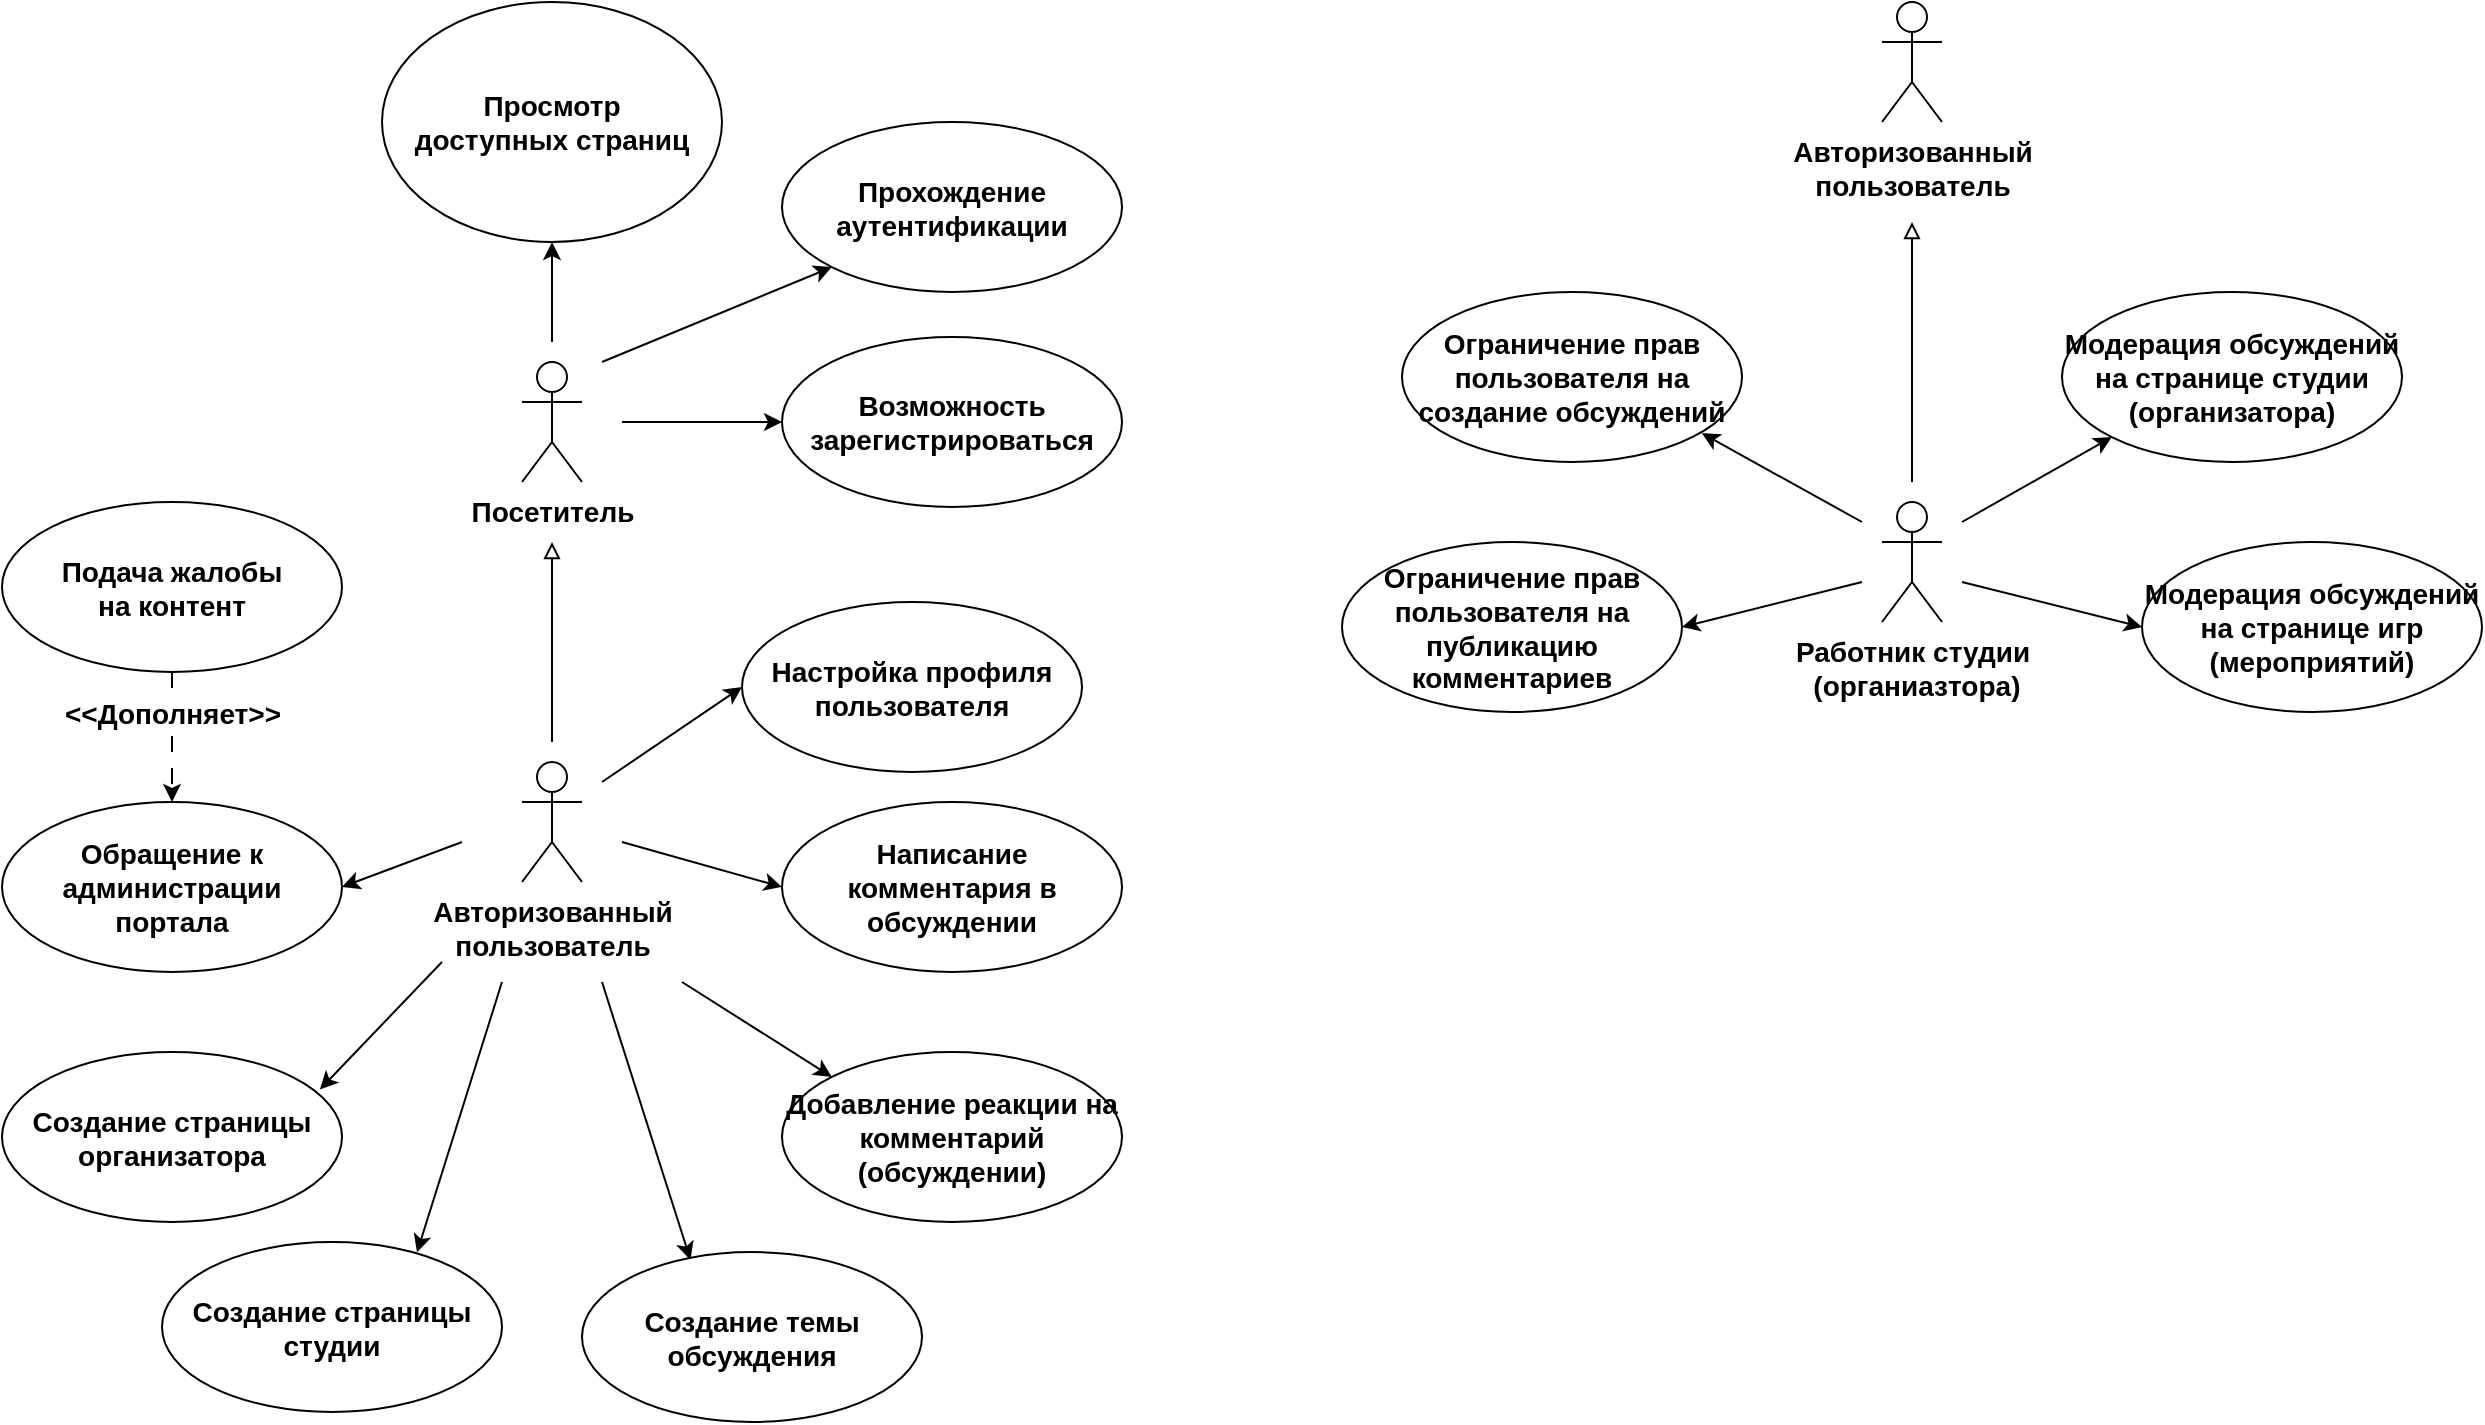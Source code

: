 <mxfile version="27.0.2">
  <diagram name="Страница — 1" id="YpcRYYn0DYfxFPPNS0pG">
    <mxGraphModel dx="2252" dy="828" grid="1" gridSize="10" guides="1" tooltips="1" connect="1" arrows="1" fold="1" page="1" pageScale="1" pageWidth="827" pageHeight="1169" math="0" shadow="0">
      <root>
        <mxCell id="0" />
        <mxCell id="1" parent="0" />
        <mxCell id="Nox9GVhglAXxj7asT37l-6" style="rounded=0;orthogonalLoop=1;jettySize=auto;html=1;entryX=0.5;entryY=1;entryDx=0;entryDy=0;" parent="1" target="Nox9GVhglAXxj7asT37l-5" edge="1">
          <mxGeometry relative="1" as="geometry">
            <mxPoint x="-505" y="190" as="sourcePoint" />
          </mxGeometry>
        </mxCell>
        <mxCell id="Nox9GVhglAXxj7asT37l-8" style="rounded=0;orthogonalLoop=1;jettySize=auto;html=1;entryX=0;entryY=0.5;entryDx=0;entryDy=0;" parent="1" target="Nox9GVhglAXxj7asT37l-7" edge="1">
          <mxGeometry relative="1" as="geometry">
            <mxPoint x="-470" y="230" as="sourcePoint" />
          </mxGeometry>
        </mxCell>
        <mxCell id="wxCVGypFrNnkMV9-Y0Sd-2" style="rounded=0;orthogonalLoop=1;jettySize=auto;html=1;entryX=0;entryY=1;entryDx=0;entryDy=0;" edge="1" parent="1" target="wxCVGypFrNnkMV9-Y0Sd-1">
          <mxGeometry relative="1" as="geometry">
            <mxPoint x="-480" y="200" as="sourcePoint" />
          </mxGeometry>
        </mxCell>
        <mxCell id="Nox9GVhglAXxj7asT37l-1" value="Посетитель" style="shape=umlActor;verticalLabelPosition=bottom;verticalAlign=top;html=1;outlineConnect=0;fontSize=14;fontStyle=1" parent="1" vertex="1">
          <mxGeometry x="-520" y="200" width="30" height="60" as="geometry" />
        </mxCell>
        <mxCell id="Nox9GVhglAXxj7asT37l-5" value="Просмотр&lt;div&gt;доступных страниц&lt;/div&gt;" style="ellipse;whiteSpace=wrap;html=1;fontSize=14;fontStyle=1" parent="1" vertex="1">
          <mxGeometry x="-590" y="20" width="170" height="120" as="geometry" />
        </mxCell>
        <mxCell id="Nox9GVhglAXxj7asT37l-7" value="Возможность&lt;div&gt;зарегистрироваться&lt;/div&gt;" style="ellipse;whiteSpace=wrap;html=1;fontSize=14;fontStyle=1" parent="1" vertex="1">
          <mxGeometry x="-390" y="187.5" width="170" height="85" as="geometry" />
        </mxCell>
        <mxCell id="Nox9GVhglAXxj7asT37l-11" style="rounded=0;orthogonalLoop=1;jettySize=auto;html=1;endArrow=block;endFill=0;" parent="1" edge="1">
          <mxGeometry relative="1" as="geometry">
            <mxPoint x="-505" y="390" as="sourcePoint" />
            <mxPoint x="-505" y="290" as="targetPoint" />
          </mxGeometry>
        </mxCell>
        <mxCell id="Nox9GVhglAXxj7asT37l-32" style="rounded=0;orthogonalLoop=1;jettySize=auto;html=1;entryX=0;entryY=0.5;entryDx=0;entryDy=0;" parent="1" target="Nox9GVhglAXxj7asT37l-12" edge="1">
          <mxGeometry relative="1" as="geometry">
            <mxPoint x="-480" y="410" as="sourcePoint" />
          </mxGeometry>
        </mxCell>
        <mxCell id="rq-agdoUuukHoPaK4YFO-3" style="rounded=0;orthogonalLoop=1;jettySize=auto;html=1;entryX=0;entryY=0;entryDx=0;entryDy=0;" parent="1" target="Nox9GVhglAXxj7asT37l-17" edge="1">
          <mxGeometry relative="1" as="geometry">
            <mxPoint x="-440" y="510" as="sourcePoint" />
          </mxGeometry>
        </mxCell>
        <mxCell id="rq-agdoUuukHoPaK4YFO-4" style="rounded=0;orthogonalLoop=1;jettySize=auto;html=1;entryX=0;entryY=0.5;entryDx=0;entryDy=0;" parent="1" target="Nox9GVhglAXxj7asT37l-18" edge="1">
          <mxGeometry relative="1" as="geometry">
            <mxPoint x="-470" y="440" as="sourcePoint" />
          </mxGeometry>
        </mxCell>
        <mxCell id="Nox9GVhglAXxj7asT37l-9" value="Авторизованный&lt;div&gt;пользователь&lt;/div&gt;" style="shape=umlActor;verticalLabelPosition=bottom;verticalAlign=top;html=1;outlineConnect=0;fontSize=14;fontStyle=1" parent="1" vertex="1">
          <mxGeometry x="-520" y="400" width="30" height="60" as="geometry" />
        </mxCell>
        <mxCell id="Nox9GVhglAXxj7asT37l-12" value="Настройка профиля&lt;div&gt;пользователя&lt;/div&gt;" style="ellipse;whiteSpace=wrap;html=1;fontSize=14;fontStyle=1" parent="1" vertex="1">
          <mxGeometry x="-410" y="320" width="170" height="85" as="geometry" />
        </mxCell>
        <mxCell id="Nox9GVhglAXxj7asT37l-13" value="Подача жалобы&lt;div&gt;на контент&lt;/div&gt;" style="ellipse;whiteSpace=wrap;html=1;fontSize=14;fontStyle=1" parent="1" vertex="1">
          <mxGeometry x="-780" y="270" width="170" height="85" as="geometry" />
        </mxCell>
        <mxCell id="Nox9GVhglAXxj7asT37l-14" value="Обращение к администрации портала" style="ellipse;whiteSpace=wrap;html=1;fontSize=14;fontStyle=1" parent="1" vertex="1">
          <mxGeometry x="-780" y="420" width="170" height="85" as="geometry" />
        </mxCell>
        <mxCell id="Nox9GVhglAXxj7asT37l-15" value="Создание страницы студии" style="ellipse;whiteSpace=wrap;html=1;fontSize=14;fontStyle=1" parent="1" vertex="1">
          <mxGeometry x="-700" y="640" width="170" height="85" as="geometry" />
        </mxCell>
        <mxCell id="Nox9GVhglAXxj7asT37l-17" value="Добавление реакции на комментарий (обсуждении)" style="ellipse;whiteSpace=wrap;html=1;fontSize=14;fontStyle=1" parent="1" vertex="1">
          <mxGeometry x="-390" y="545" width="170" height="85" as="geometry" />
        </mxCell>
        <mxCell id="Nox9GVhglAXxj7asT37l-18" value="Написание комментария в обсуждении" style="ellipse;whiteSpace=wrap;html=1;fontSize=14;fontStyle=1" parent="1" vertex="1">
          <mxGeometry x="-390" y="420" width="170" height="85" as="geometry" />
        </mxCell>
        <mxCell id="Nox9GVhglAXxj7asT37l-19" value="Создание страницы организатора" style="ellipse;whiteSpace=wrap;html=1;fontSize=14;fontStyle=1" parent="1" vertex="1">
          <mxGeometry x="-780" y="545" width="170" height="85" as="geometry" />
        </mxCell>
        <mxCell id="jyXeXl46rUH5Mm83_vD5-4" style="edgeStyle=orthogonalEdgeStyle;rounded=0;orthogonalLoop=1;jettySize=auto;html=1;endArrow=block;endFill=0;" parent="1" edge="1">
          <mxGeometry relative="1" as="geometry">
            <mxPoint x="175" y="260" as="sourcePoint" />
            <mxPoint x="175" y="130" as="targetPoint" />
          </mxGeometry>
        </mxCell>
        <mxCell id="wxCVGypFrNnkMV9-Y0Sd-11" style="rounded=0;orthogonalLoop=1;jettySize=auto;html=1;entryX=1;entryY=0.5;entryDx=0;entryDy=0;" edge="1" parent="1" target="Nox9GVhglAXxj7asT37l-42">
          <mxGeometry relative="1" as="geometry">
            <mxPoint x="150" y="310" as="sourcePoint" />
          </mxGeometry>
        </mxCell>
        <mxCell id="wxCVGypFrNnkMV9-Y0Sd-12" style="rounded=0;orthogonalLoop=1;jettySize=auto;html=1;entryX=0.882;entryY=0.831;entryDx=0;entryDy=0;entryPerimeter=0;" edge="1" parent="1" target="Nox9GVhglAXxj7asT37l-43">
          <mxGeometry relative="1" as="geometry">
            <mxPoint x="150" y="280" as="sourcePoint" />
          </mxGeometry>
        </mxCell>
        <mxCell id="wxCVGypFrNnkMV9-Y0Sd-13" style="rounded=0;orthogonalLoop=1;jettySize=auto;html=1;entryX=0;entryY=1;entryDx=0;entryDy=0;" edge="1" parent="1" target="Nox9GVhglAXxj7asT37l-39">
          <mxGeometry relative="1" as="geometry">
            <mxPoint x="200" y="280" as="sourcePoint" />
          </mxGeometry>
        </mxCell>
        <mxCell id="wxCVGypFrNnkMV9-Y0Sd-14" style="rounded=0;orthogonalLoop=1;jettySize=auto;html=1;entryX=0;entryY=0.5;entryDx=0;entryDy=0;" edge="1" parent="1" target="Nox9GVhglAXxj7asT37l-41">
          <mxGeometry relative="1" as="geometry">
            <mxPoint x="200" y="310" as="sourcePoint" />
          </mxGeometry>
        </mxCell>
        <mxCell id="Nox9GVhglAXxj7asT37l-34" value="&lt;div&gt;Работник студии&lt;/div&gt;&lt;div&gt;&amp;nbsp;(&lt;span style=&quot;background-color: transparent; color: light-dark(rgb(0, 0, 0), rgb(255, 255, 255));&quot;&gt;органиазтора&lt;/span&gt;&lt;span style=&quot;background-color: transparent; color: light-dark(rgb(0, 0, 0), rgb(255, 255, 255));&quot;&gt;)&lt;/span&gt;&lt;/div&gt;" style="shape=umlActor;verticalLabelPosition=bottom;verticalAlign=top;html=1;outlineConnect=0;fontSize=14;fontStyle=1" parent="1" vertex="1">
          <mxGeometry x="160" y="270" width="30" height="60" as="geometry" />
        </mxCell>
        <mxCell id="Nox9GVhglAXxj7asT37l-39" value="Модерация обсуждений на странице студии (организатора)&lt;span style=&quot;color: rgba(0, 0, 0, 0); font-family: monospace; font-size: 0px; font-weight: 400; text-align: start; text-wrap-mode: nowrap;&quot;&gt;%3CmxGraphModel%3E%3Croot%3E%3CmxCell%20id%3D%220%22%2F%3E%3CmxCell%20id%3D%221%22%20parent%3D%220%22%2F%3E%3CmxCell%20id%3D%222%22%20value%3D%22%D0%92%D0%BE%D0%B7%D0%BC%D0%BE%D0%B6%D0%BD%D0%BE%D1%81%D1%82%D1%8C%26lt%3Bdiv%26gt%3B%D0%B7%D0%B0%D1%80%D0%B5%D0%B3%D0%B8%D1%81%D1%82%D1%80%D0%B8%D1%80%D0%BE%D0%B2%D0%B0%D1%82%D1%8C%D1%81%D1%8F%26lt%3B%2Fdiv%26gt%3B%22%20style%3D%22ellipse%3BwhiteSpace%3Dwrap%3Bhtml%3D1%3BfontSize%3D14%3BfontStyle%3D1%22%20vertex%3D%221%22%20parent%3D%221%22%3E%3CmxGeometry%20x%3D%22-390%22%20y%3D%22187.5%22%20width%3D%22170%22%20height%3D%2285%22%20as%3D%22geometry%22%2F%3E%3C%2FmxCell%3E%3C%2Froot%3E%3C%2FmxGraphModel%3E&lt;/span&gt;" style="ellipse;whiteSpace=wrap;html=1;fontSize=14;fontStyle=1" parent="1" vertex="1">
          <mxGeometry x="250" y="165" width="170" height="85" as="geometry" />
        </mxCell>
        <mxCell id="Nox9GVhglAXxj7asT37l-41" value="Модерация обсуждений на странице игр (мероприятий)" style="ellipse;whiteSpace=wrap;html=1;fontSize=14;fontStyle=1" parent="1" vertex="1">
          <mxGeometry x="290" y="290" width="170" height="85" as="geometry" />
        </mxCell>
        <mxCell id="Nox9GVhglAXxj7asT37l-42" value="Ограничение прав пользователя на публикацию комментариев" style="ellipse;whiteSpace=wrap;html=1;fontSize=14;fontStyle=1" parent="1" vertex="1">
          <mxGeometry x="-110" y="290" width="170" height="85" as="geometry" />
        </mxCell>
        <mxCell id="Nox9GVhglAXxj7asT37l-43" value="Ограничение прав пользователя на создание обсуждений" style="ellipse;whiteSpace=wrap;html=1;fontSize=14;fontStyle=1" parent="1" vertex="1">
          <mxGeometry x="-80" y="165" width="170" height="85" as="geometry" />
        </mxCell>
        <mxCell id="jyXeXl46rUH5Mm83_vD5-2" value="Авторизованный&lt;div&gt;пользователь&lt;/div&gt;" style="shape=umlActor;verticalLabelPosition=bottom;verticalAlign=top;html=1;outlineConnect=0;fontSize=14;fontStyle=1" parent="1" vertex="1">
          <mxGeometry x="160" y="20" width="30" height="60" as="geometry" />
        </mxCell>
        <mxCell id="wxCVGypFrNnkMV9-Y0Sd-1" value="Прохождение аутентификации" style="ellipse;whiteSpace=wrap;html=1;fontSize=14;fontStyle=1" vertex="1" parent="1">
          <mxGeometry x="-390" y="80" width="170" height="85" as="geometry" />
        </mxCell>
        <mxCell id="wxCVGypFrNnkMV9-Y0Sd-3" value="" style="rounded=0;orthogonalLoop=1;jettySize=auto;html=1;entryX=0.319;entryY=0.046;entryDx=0;entryDy=0;entryPerimeter=0;" edge="1" parent="1" target="Nox9GVhglAXxj7asT37l-16">
          <mxGeometry relative="1" as="geometry">
            <mxPoint x="-480" y="510" as="sourcePoint" />
            <mxPoint x="-490" y="813" as="targetPoint" />
          </mxGeometry>
        </mxCell>
        <mxCell id="Nox9GVhglAXxj7asT37l-16" value="Создание темы обсуждения" style="ellipse;whiteSpace=wrap;html=1;fontSize=14;fontStyle=1" parent="1" vertex="1">
          <mxGeometry x="-490" y="645" width="170" height="85" as="geometry" />
        </mxCell>
        <mxCell id="wxCVGypFrNnkMV9-Y0Sd-5" style="rounded=0;orthogonalLoop=1;jettySize=auto;html=1;entryX=0.75;entryY=0.061;entryDx=0;entryDy=0;entryPerimeter=0;" edge="1" parent="1" target="Nox9GVhglAXxj7asT37l-15">
          <mxGeometry relative="1" as="geometry">
            <mxPoint x="-530" y="510" as="sourcePoint" />
          </mxGeometry>
        </mxCell>
        <mxCell id="wxCVGypFrNnkMV9-Y0Sd-6" style="rounded=0;orthogonalLoop=1;jettySize=auto;html=1;entryX=0.935;entryY=0.22;entryDx=0;entryDy=0;entryPerimeter=0;" edge="1" parent="1" target="Nox9GVhglAXxj7asT37l-19">
          <mxGeometry relative="1" as="geometry">
            <mxPoint x="-560" y="500" as="sourcePoint" />
          </mxGeometry>
        </mxCell>
        <mxCell id="wxCVGypFrNnkMV9-Y0Sd-7" style="rounded=0;orthogonalLoop=1;jettySize=auto;html=1;entryX=0.5;entryY=0;entryDx=0;entryDy=0;exitX=0.5;exitY=1;exitDx=0;exitDy=0;dashed=1;dashPattern=8 8;" edge="1" parent="1" source="Nox9GVhglAXxj7asT37l-13" target="Nox9GVhglAXxj7asT37l-14">
          <mxGeometry relative="1" as="geometry">
            <mxPoint x="-540" y="440" as="sourcePoint" />
          </mxGeometry>
        </mxCell>
        <mxCell id="wxCVGypFrNnkMV9-Y0Sd-9" value="&lt;b&gt;&amp;lt;&amp;lt;Дополняет&amp;gt;&amp;gt;&lt;/b&gt;" style="edgeLabel;html=1;align=center;verticalAlign=middle;resizable=0;points=[];fontSize=14;" vertex="1" connectable="0" parent="wxCVGypFrNnkMV9-Y0Sd-7">
          <mxGeometry x="-0.309" y="1" relative="1" as="geometry">
            <mxPoint x="-1" y="-2" as="offset" />
          </mxGeometry>
        </mxCell>
        <mxCell id="wxCVGypFrNnkMV9-Y0Sd-8" style="rounded=0;orthogonalLoop=1;jettySize=auto;html=1;entryX=1;entryY=0.5;entryDx=0;entryDy=0;" edge="1" parent="1" target="Nox9GVhglAXxj7asT37l-14">
          <mxGeometry relative="1" as="geometry">
            <mxPoint x="-550" y="440" as="sourcePoint" />
          </mxGeometry>
        </mxCell>
      </root>
    </mxGraphModel>
  </diagram>
</mxfile>
